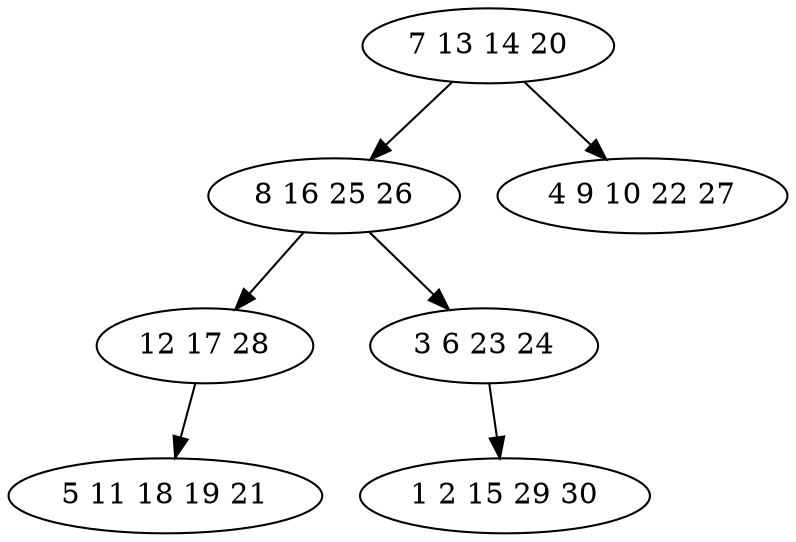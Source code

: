 digraph true_tree {
	"0" -> "1"
	"1" -> "2"
	"1" -> "3"
	"3" -> "4"
	"0" -> "5"
	"2" -> "6"
	"0" [label="7 13 14 20"];
	"1" [label="8 16 25 26"];
	"2" [label="12 17 28"];
	"3" [label="3 6 23 24"];
	"4" [label="1 2 15 29 30"];
	"5" [label="4 9 10 22 27"];
	"6" [label="5 11 18 19 21"];
}
